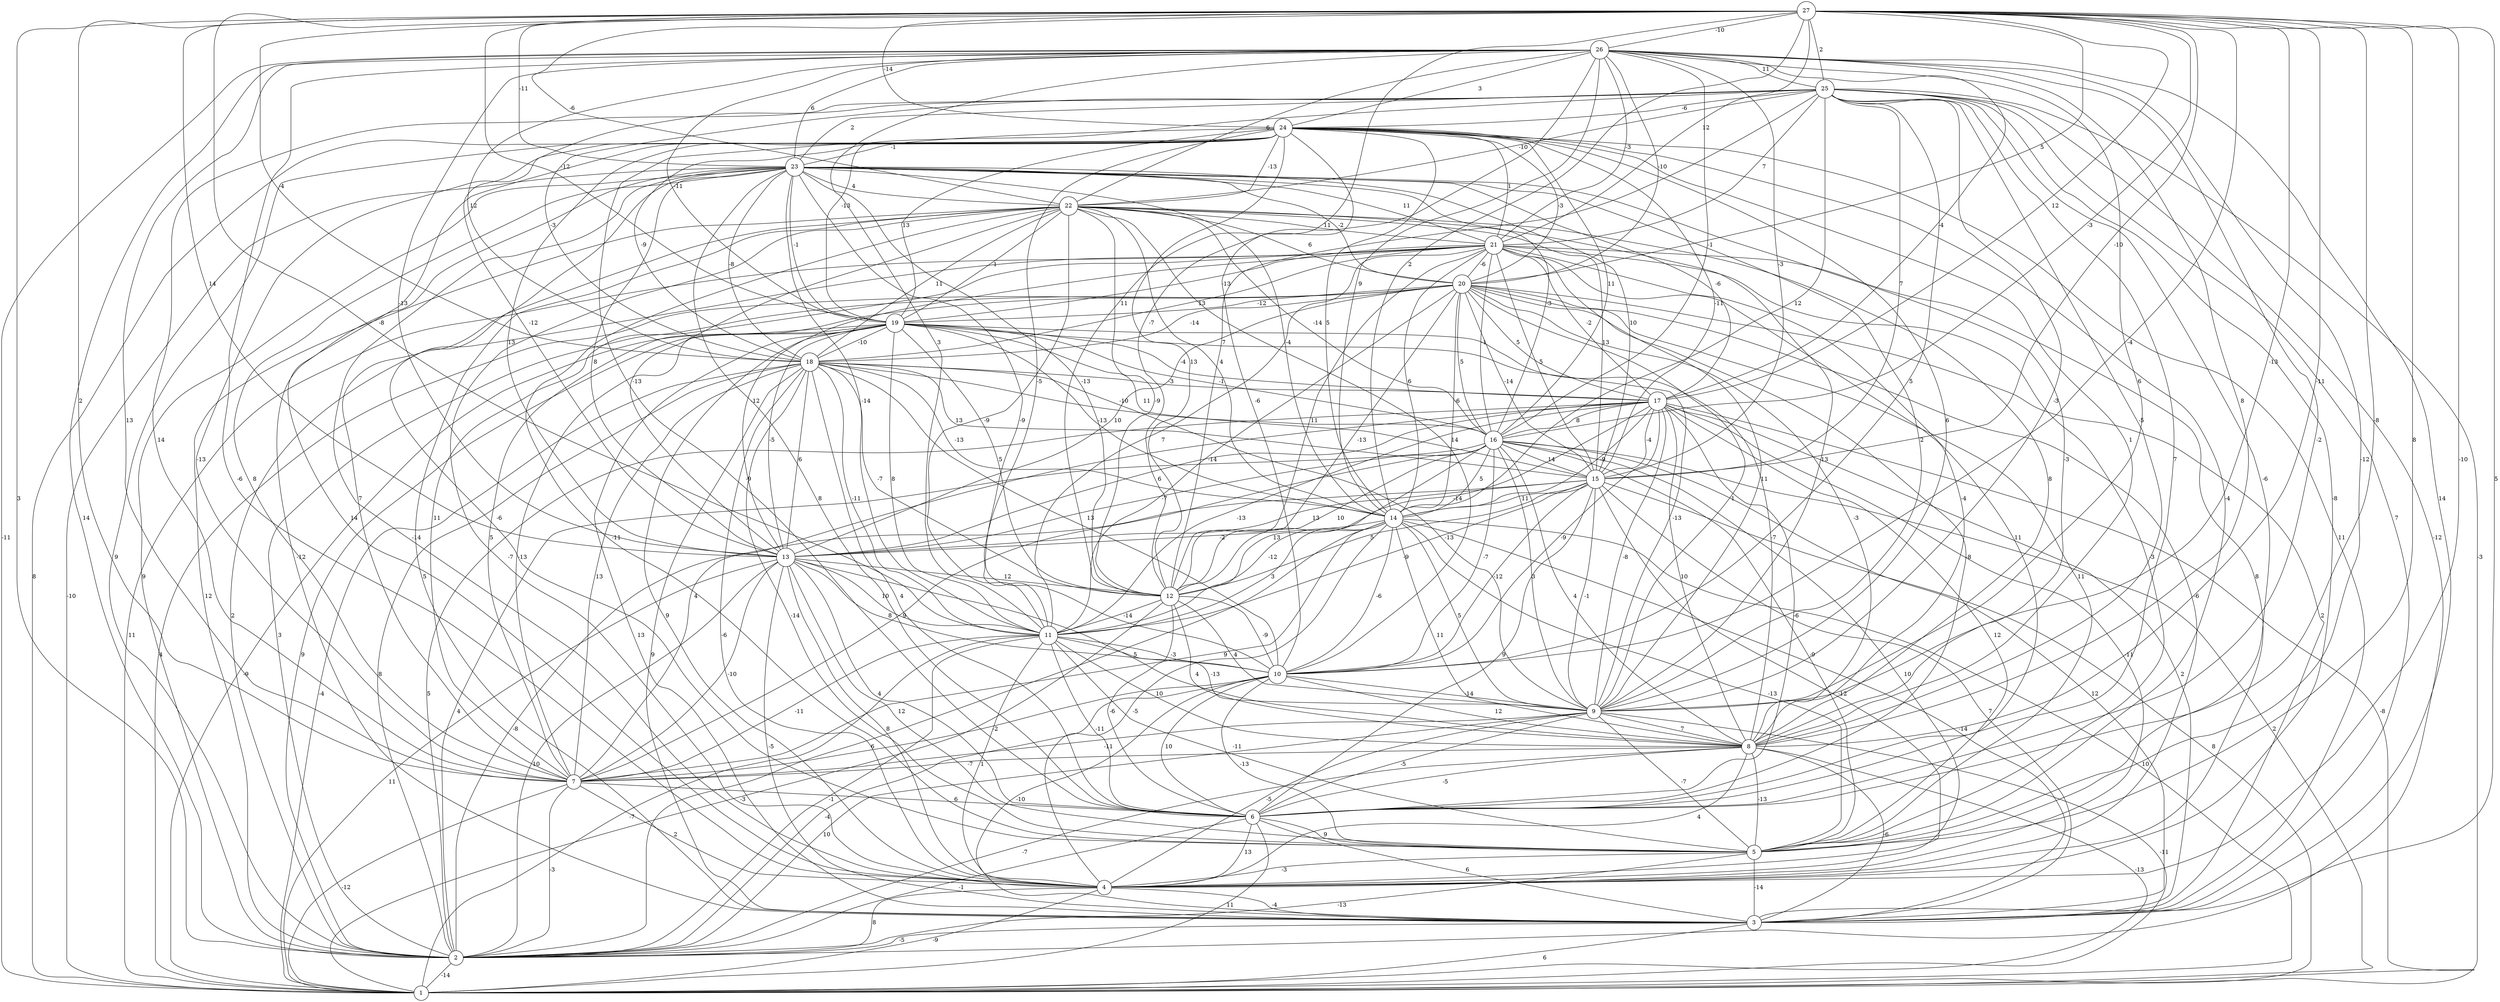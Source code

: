 graph { 
	 fontname="Helvetica,Arial,sans-serif" 
	 node [shape = circle]; 
	 27 -- 2 [label = "3"];
	 27 -- 3 [label = "5"];
	 27 -- 4 [label = "-10"];
	 27 -- 5 [label = "8"];
	 27 -- 6 [label = "-8"];
	 27 -- 7 [label = "2"];
	 27 -- 8 [label = "-11"];
	 27 -- 9 [label = "-13"];
	 27 -- 10 [label = "-4"];
	 27 -- 11 [label = "-8"];
	 27 -- 12 [label = "11"];
	 27 -- 13 [label = "14"];
	 27 -- 14 [label = "2"];
	 27 -- 15 [label = "-10"];
	 27 -- 16 [label = "-3"];
	 27 -- 17 [label = "12"];
	 27 -- 18 [label = "-4"];
	 27 -- 19 [label = "-12"];
	 27 -- 20 [label = "5"];
	 27 -- 21 [label = "12"];
	 27 -- 22 [label = "-6"];
	 27 -- 23 [label = "-11"];
	 27 -- 24 [label = "-14"];
	 27 -- 25 [label = "2"];
	 27 -- 26 [label = "-10"];
	 26 -- 1 [label = "-11"];
	 26 -- 2 [label = "14"];
	 26 -- 3 [label = "14"];
	 26 -- 4 [label = "-6"];
	 26 -- 5 [label = "-12"];
	 26 -- 6 [label = "-2"];
	 26 -- 7 [label = "13"];
	 26 -- 8 [label = "8"];
	 26 -- 9 [label = "6"];
	 26 -- 11 [label = "3"];
	 26 -- 12 [label = "-7"];
	 26 -- 13 [label = "-13"];
	 26 -- 14 [label = "9"];
	 26 -- 15 [label = "-3"];
	 26 -- 16 [label = "-1"];
	 26 -- 17 [label = "-4"];
	 26 -- 18 [label = "12"];
	 26 -- 19 [label = "-11"];
	 26 -- 20 [label = "-10"];
	 26 -- 21 [label = "-3"];
	 26 -- 22 [label = "6"];
	 26 -- 23 [label = "6"];
	 26 -- 24 [label = "3"];
	 26 -- 25 [label = "11"];
	 25 -- 1 [label = "-3"];
	 25 -- 2 [label = "-12"];
	 25 -- 3 [label = "7"];
	 25 -- 4 [label = "-8"];
	 25 -- 5 [label = "-6"];
	 25 -- 6 [label = "7"];
	 25 -- 7 [label = "14"];
	 25 -- 8 [label = "-5"];
	 25 -- 9 [label = "-3"];
	 25 -- 10 [label = "5"];
	 25 -- 12 [label = "7"];
	 25 -- 13 [label = "-12"];
	 25 -- 14 [label = "12"];
	 25 -- 15 [label = "7"];
	 25 -- 18 [label = "-3"];
	 25 -- 19 [label = "-13"];
	 25 -- 21 [label = "7"];
	 25 -- 22 [label = "-10"];
	 25 -- 23 [label = "2"];
	 25 -- 24 [label = "-6"];
	 24 -- 1 [label = "8"];
	 24 -- 2 [label = "9"];
	 24 -- 3 [label = "11"];
	 24 -- 4 [label = "14"];
	 24 -- 5 [label = "-4"];
	 24 -- 6 [label = "-9"];
	 24 -- 7 [label = "-13"];
	 24 -- 8 [label = "1"];
	 24 -- 9 [label = "6"];
	 24 -- 10 [label = "-6"];
	 24 -- 11 [label = "-5"];
	 24 -- 12 [label = "13"];
	 24 -- 13 [label = "13"];
	 24 -- 14 [label = "5"];
	 24 -- 15 [label = "-11"];
	 24 -- 16 [label = "11"];
	 24 -- 18 [label = "-9"];
	 24 -- 19 [label = "13"];
	 24 -- 20 [label = "-3"];
	 24 -- 21 [label = "1"];
	 24 -- 22 [label = "-13"];
	 24 -- 23 [label = "-1"];
	 23 -- 1 [label = "-10"];
	 23 -- 2 [label = "9"];
	 23 -- 3 [label = "-12"];
	 23 -- 4 [label = "-14"];
	 23 -- 5 [label = "-6"];
	 23 -- 6 [label = "8"];
	 23 -- 7 [label = "8"];
	 23 -- 8 [label = "-3"];
	 23 -- 9 [label = "2"];
	 23 -- 10 [label = "-9"];
	 23 -- 11 [label = "-14"];
	 23 -- 12 [label = "-13"];
	 23 -- 13 [label = "8"];
	 23 -- 14 [label = "-4"];
	 23 -- 15 [label = "10"];
	 23 -- 16 [label = "-3"];
	 23 -- 17 [label = "-6"];
	 23 -- 18 [label = "-8"];
	 23 -- 19 [label = "-1"];
	 23 -- 20 [label = "-2"];
	 23 -- 21 [label = "11"];
	 23 -- 22 [label = "4"];
	 22 -- 2 [label = "12"];
	 22 -- 3 [label = "5"];
	 22 -- 4 [label = "-7"];
	 22 -- 5 [label = "-11"];
	 22 -- 7 [label = "7"];
	 22 -- 8 [label = "8"];
	 22 -- 9 [label = "13"];
	 22 -- 10 [label = "14"];
	 22 -- 11 [label = "-9"];
	 22 -- 12 [label = "-9"];
	 22 -- 13 [label = "-13"];
	 22 -- 14 [label = "4"];
	 22 -- 15 [label = "13"];
	 22 -- 16 [label = "-14"];
	 22 -- 18 [label = "11"];
	 22 -- 19 [label = "1"];
	 22 -- 20 [label = "6"];
	 22 -- 21 [label = "11"];
	 21 -- 1 [label = "11"];
	 21 -- 2 [label = "2"];
	 21 -- 4 [label = "8"];
	 21 -- 5 [label = "-3"];
	 21 -- 6 [label = "11"];
	 21 -- 7 [label = "11"];
	 21 -- 8 [label = "-4"];
	 21 -- 9 [label = "11"];
	 21 -- 11 [label = "7"];
	 21 -- 12 [label = "11"];
	 21 -- 13 [label = "-12"];
	 21 -- 14 [label = "6"];
	 21 -- 15 [label = "5"];
	 21 -- 16 [label = "-1"];
	 21 -- 17 [label = "-2"];
	 21 -- 18 [label = "13"];
	 21 -- 19 [label = "-13"];
	 21 -- 20 [label = "-6"];
	 20 -- 1 [label = "4"];
	 20 -- 2 [label = "3"];
	 20 -- 3 [label = "2"];
	 20 -- 4 [label = "-6"];
	 20 -- 5 [label = "11"];
	 20 -- 6 [label = "-8"];
	 20 -- 7 [label = "5"];
	 20 -- 8 [label = "-3"];
	 20 -- 9 [label = "1"];
	 20 -- 11 [label = "-14"];
	 20 -- 12 [label = "-13"];
	 20 -- 13 [label = "10"];
	 20 -- 14 [label = "-6"];
	 20 -- 15 [label = "-14"];
	 20 -- 16 [label = "5"];
	 20 -- 17 [label = "5"];
	 20 -- 18 [label = "-14"];
	 20 -- 19 [label = "-12"];
	 19 -- 1 [label = "-9"];
	 19 -- 2 [label = "9"];
	 19 -- 3 [label = "13"];
	 19 -- 4 [label = "9"];
	 19 -- 7 [label = "-13"];
	 19 -- 8 [label = "-7"];
	 19 -- 9 [label = "-13"];
	 19 -- 11 [label = "8"];
	 19 -- 12 [label = "5"];
	 19 -- 13 [label = "-5"];
	 19 -- 14 [label = "-13"];
	 19 -- 15 [label = "11"];
	 19 -- 16 [label = "-1"];
	 19 -- 17 [label = "-4"];
	 19 -- 18 [label = "-10"];
	 18 -- 1 [label = "-4"];
	 18 -- 2 [label = "8"];
	 18 -- 3 [label = "9"];
	 18 -- 4 [label = "-6"];
	 18 -- 5 [label = "-14"];
	 18 -- 6 [label = "4"];
	 18 -- 7 [label = "13"];
	 18 -- 9 [label = "-13"];
	 18 -- 10 [label = "13"];
	 18 -- 11 [label = "-11"];
	 18 -- 12 [label = "-7"];
	 18 -- 13 [label = "6"];
	 18 -- 14 [label = "-13"];
	 18 -- 15 [label = "13"];
	 18 -- 16 [label = "-10"];
	 18 -- 17 [label = "-3"];
	 17 -- 1 [label = "-8"];
	 17 -- 2 [label = "5"];
	 17 -- 3 [label = "2"];
	 17 -- 4 [label = "-11"];
	 17 -- 5 [label = "12"];
	 17 -- 6 [label = "-6"];
	 17 -- 7 [label = "4"];
	 17 -- 8 [label = "10"];
	 17 -- 9 [label = "-8"];
	 17 -- 10 [label = "-9"];
	 17 -- 11 [label = "-13"];
	 17 -- 12 [label = "-14"];
	 17 -- 13 [label = "6"];
	 17 -- 14 [label = "-9"];
	 17 -- 15 [label = "-4"];
	 17 -- 16 [label = "8"];
	 16 -- 1 [label = "2"];
	 16 -- 2 [label = "4"];
	 16 -- 3 [label = "12"];
	 16 -- 4 [label = "10"];
	 16 -- 5 [label = "-9"];
	 16 -- 7 [label = "9"];
	 16 -- 8 [label = "4"];
	 16 -- 9 [label = "3"];
	 16 -- 10 [label = "-7"];
	 16 -- 11 [label = "13"];
	 16 -- 12 [label = "10"];
	 16 -- 13 [label = "-7"];
	 16 -- 14 [label = "5"];
	 16 -- 15 [label = "14"];
	 15 -- 1 [label = "8"];
	 15 -- 2 [label = "-8"];
	 15 -- 3 [label = "7"];
	 15 -- 4 [label = "-12"];
	 15 -- 6 [label = "9"];
	 15 -- 9 [label = "-1"];
	 15 -- 10 [label = "-12"];
	 15 -- 11 [label = "-9"];
	 15 -- 12 [label = "5"];
	 15 -- 13 [label = "13"];
	 15 -- 14 [label = "11"];
	 14 -- 1 [label = "10"];
	 14 -- 2 [label = "6"];
	 14 -- 3 [label = "-14"];
	 14 -- 4 [label = "-5"];
	 14 -- 5 [label = "-13"];
	 14 -- 7 [label = "9"];
	 14 -- 8 [label = "11"];
	 14 -- 9 [label = "5"];
	 14 -- 10 [label = "-6"];
	 14 -- 11 [label = "3"];
	 14 -- 12 [label = "-12"];
	 14 -- 13 [label = "-2"];
	 13 -- 1 [label = "11"];
	 13 -- 2 [label = "10"];
	 13 -- 3 [label = "-5"];
	 13 -- 4 [label = "8"];
	 13 -- 5 [label = "12"];
	 13 -- 6 [label = "4"];
	 13 -- 7 [label = "-10"];
	 13 -- 8 [label = "5"];
	 13 -- 10 [label = "8"];
	 13 -- 11 [label = "10"];
	 13 -- 12 [label = "12"];
	 12 -- 1 [label = "-3"];
	 12 -- 6 [label = "-6"];
	 12 -- 8 [label = "4"];
	 12 -- 9 [label = "4"];
	 12 -- 10 [label = "-9"];
	 12 -- 11 [label = "-14"];
	 11 -- 1 [label = "-7"];
	 11 -- 2 [label = "-1"];
	 11 -- 4 [label = "1"];
	 11 -- 5 [label = "-11"];
	 11 -- 6 [label = "-11"];
	 11 -- 7 [label = "-11"];
	 11 -- 8 [label = "10"];
	 11 -- 9 [label = "-13"];
	 11 -- 10 [label = "-3"];
	 10 -- 2 [label = "-4"];
	 10 -- 3 [label = "-10"];
	 10 -- 5 [label = "-13"];
	 10 -- 6 [label = "10"];
	 10 -- 7 [label = "-2"];
	 10 -- 8 [label = "12"];
	 10 -- 9 [label = "-14"];
	 9 -- 1 [label = "-11"];
	 9 -- 2 [label = "10"];
	 9 -- 4 [label = "-5"];
	 9 -- 5 [label = "-7"];
	 9 -- 6 [label = "-5"];
	 9 -- 7 [label = "-11"];
	 9 -- 8 [label = "7"];
	 8 -- 1 [label = "-13"];
	 8 -- 2 [label = "-7"];
	 8 -- 3 [label = "-6"];
	 8 -- 4 [label = "4"];
	 8 -- 5 [label = "-13"];
	 8 -- 6 [label = "-5"];
	 8 -- 7 [label = "-7"];
	 7 -- 1 [label = "-12"];
	 7 -- 2 [label = "-3"];
	 7 -- 4 [label = "2"];
	 7 -- 6 [label = "6"];
	 6 -- 1 [label = "11"];
	 6 -- 2 [label = "-1"];
	 6 -- 3 [label = "6"];
	 6 -- 4 [label = "13"];
	 6 -- 5 [label = "9"];
	 5 -- 2 [label = "-13"];
	 5 -- 3 [label = "-14"];
	 5 -- 4 [label = "-3"];
	 4 -- 1 [label = "-9"];
	 4 -- 2 [label = "8"];
	 4 -- 3 [label = "-4"];
	 3 -- 1 [label = "6"];
	 3 -- 2 [label = "-5"];
	 2 -- 1 [label = "-14"];
	 1;
	 2;
	 3;
	 4;
	 5;
	 6;
	 7;
	 8;
	 9;
	 10;
	 11;
	 12;
	 13;
	 14;
	 15;
	 16;
	 17;
	 18;
	 19;
	 20;
	 21;
	 22;
	 23;
	 24;
	 25;
	 26;
	 27;
}
